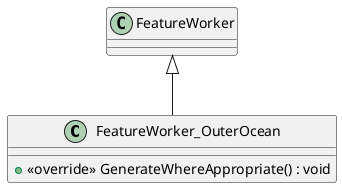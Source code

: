 @startuml
class FeatureWorker_OuterOcean {
    + <<override>> GenerateWhereAppropriate() : void
}
FeatureWorker <|-- FeatureWorker_OuterOcean
@enduml
